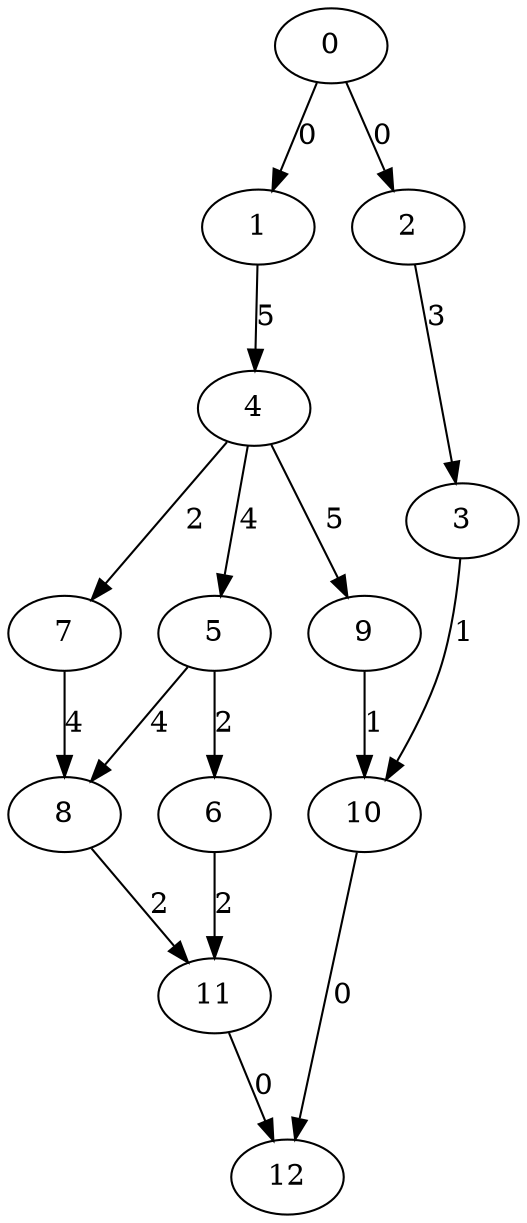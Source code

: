 digraph {
    6;
    8;
    11;
    1;
    4;
    7;
    12;
    0;
    5;
    3;
    2;
    9;
    10;
    10 -> 12 [label=0];
    7 -> 8 [label=4];
    3 -> 10 [label=1];
    5 -> 6 [label=2];
    4 -> 7 [label=2];
    9 -> 10 [label=1];
    0 -> 1 [label=0];
    6 -> 11 [label=2];
    1 -> 4 [label=5];
    5 -> 8 [label=4];
    2 -> 3 [label=3];
    4 -> 9 [label=5];
    8 -> 11 [label=2];
    11 -> 12 [label=0];
    0 -> 2 [label=0];
    4 -> 5 [label=4];
}